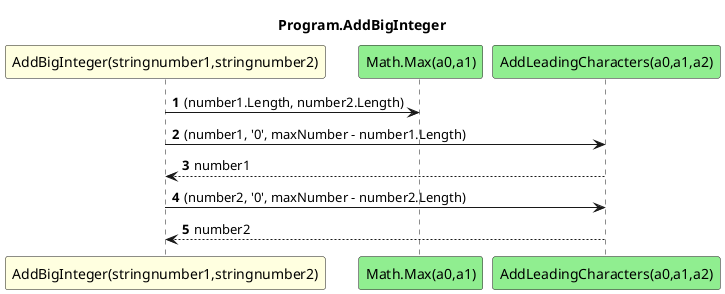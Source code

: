 @startuml Program.AddBigInteger
title Program.AddBigInteger
participant "AddBigInteger(stringnumber1,stringnumber2)" as AddBigInteger_p0_p1 #LightYellow
participant "Math.Max(a0,a1)" as Math_Max_a0_a1 #LightGreen
participant "AddLeadingCharacters(a0,a1,a2)" as AddLeadingCharacters_a0_a1_a2 #LightGreen
autonumber
AddBigInteger_p0_p1 -> Math_Max_a0_a1 : (number1.Length, number2.Length)
AddBigInteger_p0_p1 -> AddLeadingCharacters_a0_a1_a2 : (number1, '0', maxNumber - number1.Length)
AddLeadingCharacters_a0_a1_a2 --> AddBigInteger_p0_p1 : number1
AddBigInteger_p0_p1 -> AddLeadingCharacters_a0_a1_a2 : (number2, '0', maxNumber - number2.Length)
AddLeadingCharacters_a0_a1_a2 --> AddBigInteger_p0_p1 : number2
@enduml
